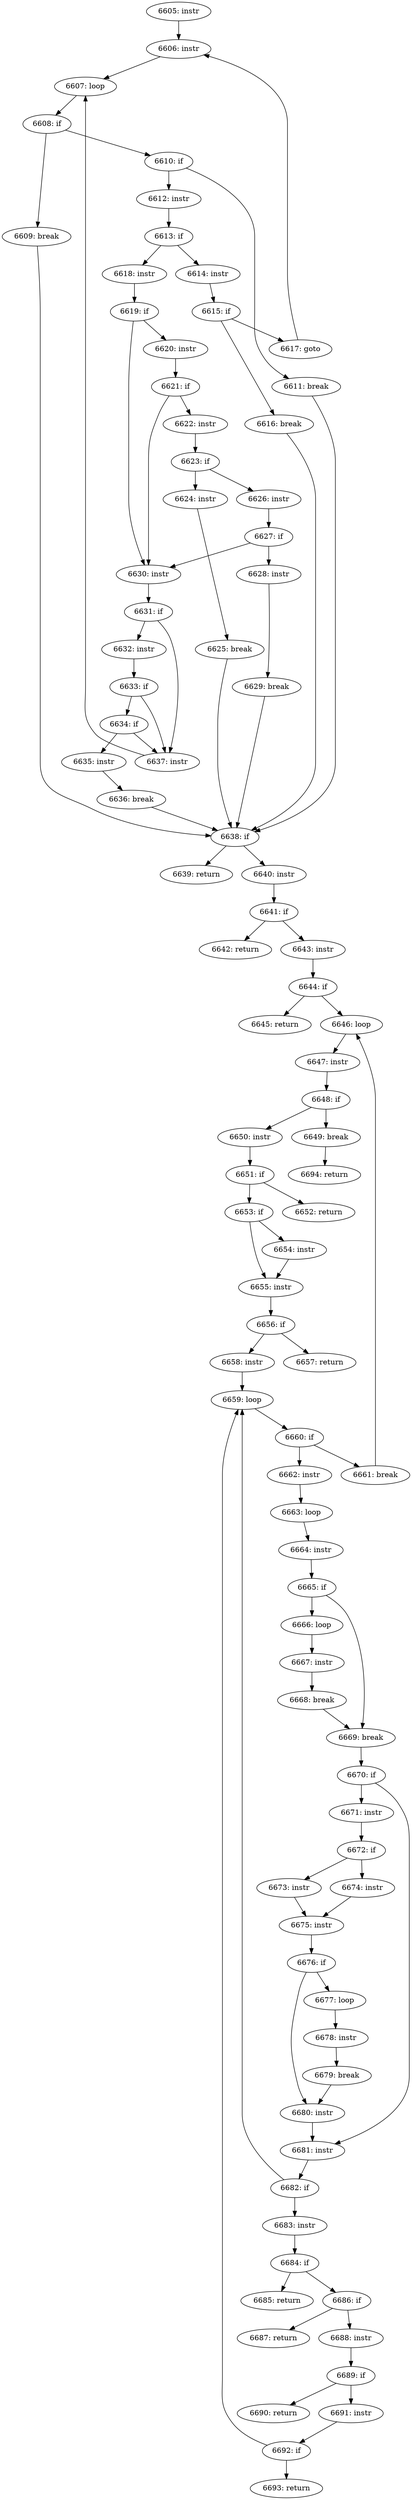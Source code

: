 digraph CFG_tcp_collapse {
6605 [label="6605: instr"]
	6605 -> 6606
6606 [label="6606: instr"]
	6606 -> 6607
6607 [label="6607: loop"]
	6607 -> 6608
6608 [label="6608: if"]
	6608 -> 6610
	6608 -> 6609
6609 [label="6609: break"]
	6609 -> 6638
6610 [label="6610: if"]
	6610 -> 6611
	6610 -> 6612
6611 [label="6611: break"]
	6611 -> 6638
6612 [label="6612: instr"]
	6612 -> 6613
6613 [label="6613: if"]
	6613 -> 6618
	6613 -> 6614
6614 [label="6614: instr"]
	6614 -> 6615
6615 [label="6615: if"]
	6615 -> 6616
	6615 -> 6617
6616 [label="6616: break"]
	6616 -> 6638
6617 [label="6617: goto"]
	6617 -> 6606
6618 [label="6618: instr"]
	6618 -> 6619
6619 [label="6619: if"]
	6619 -> 6630
	6619 -> 6620
6620 [label="6620: instr"]
	6620 -> 6621
6621 [label="6621: if"]
	6621 -> 6630
	6621 -> 6622
6622 [label="6622: instr"]
	6622 -> 6623
6623 [label="6623: if"]
	6623 -> 6624
	6623 -> 6626
6624 [label="6624: instr"]
	6624 -> 6625
6625 [label="6625: break"]
	6625 -> 6638
6626 [label="6626: instr"]
	6626 -> 6627
6627 [label="6627: if"]
	6627 -> 6628
	6627 -> 6630
6628 [label="6628: instr"]
	6628 -> 6629
6629 [label="6629: break"]
	6629 -> 6638
6630 [label="6630: instr"]
	6630 -> 6631
6631 [label="6631: if"]
	6631 -> 6637
	6631 -> 6632
6632 [label="6632: instr"]
	6632 -> 6633
6633 [label="6633: if"]
	6633 -> 6634
	6633 -> 6637
6634 [label="6634: if"]
	6634 -> 6635
	6634 -> 6637
6635 [label="6635: instr"]
	6635 -> 6636
6636 [label="6636: break"]
	6636 -> 6638
6637 [label="6637: instr"]
	6637 -> 6607
6638 [label="6638: if"]
	6638 -> 6639
	6638 -> 6640
6639 [label="6639: return"]
	
6640 [label="6640: instr"]
	6640 -> 6641
6641 [label="6641: if"]
	6641 -> 6642
	6641 -> 6643
6642 [label="6642: return"]
	
6643 [label="6643: instr"]
	6643 -> 6644
6644 [label="6644: if"]
	6644 -> 6645
	6644 -> 6646
6645 [label="6645: return"]
	
6646 [label="6646: loop"]
	6646 -> 6647
6647 [label="6647: instr"]
	6647 -> 6648
6648 [label="6648: if"]
	6648 -> 6650
	6648 -> 6649
6649 [label="6649: break"]
	6649 -> 6694
6650 [label="6650: instr"]
	6650 -> 6651
6651 [label="6651: if"]
	6651 -> 6652
	6651 -> 6653
6652 [label="6652: return"]
	
6653 [label="6653: if"]
	6653 -> 6654
	6653 -> 6655
6654 [label="6654: instr"]
	6654 -> 6655
6655 [label="6655: instr"]
	6655 -> 6656
6656 [label="6656: if"]
	6656 -> 6657
	6656 -> 6658
6657 [label="6657: return"]
	
6658 [label="6658: instr"]
	6658 -> 6659
6659 [label="6659: loop"]
	6659 -> 6660
6660 [label="6660: if"]
	6660 -> 6662
	6660 -> 6661
6661 [label="6661: break"]
	6661 -> 6646
6662 [label="6662: instr"]
	6662 -> 6663
6663 [label="6663: loop"]
	6663 -> 6664
6664 [label="6664: instr"]
	6664 -> 6665
6665 [label="6665: if"]
	6665 -> 6666
	6665 -> 6669
6666 [label="6666: loop"]
	6666 -> 6667
6667 [label="6667: instr"]
	6667 -> 6668
6668 [label="6668: break"]
	6668 -> 6669
6669 [label="6669: break"]
	6669 -> 6670
6670 [label="6670: if"]
	6670 -> 6671
	6670 -> 6681
6671 [label="6671: instr"]
	6671 -> 6672
6672 [label="6672: if"]
	6672 -> 6673
	6672 -> 6674
6673 [label="6673: instr"]
	6673 -> 6675
6674 [label="6674: instr"]
	6674 -> 6675
6675 [label="6675: instr"]
	6675 -> 6676
6676 [label="6676: if"]
	6676 -> 6677
	6676 -> 6680
6677 [label="6677: loop"]
	6677 -> 6678
6678 [label="6678: instr"]
	6678 -> 6679
6679 [label="6679: break"]
	6679 -> 6680
6680 [label="6680: instr"]
	6680 -> 6681
6681 [label="6681: instr"]
	6681 -> 6682
6682 [label="6682: if"]
	6682 -> 6659
	6682 -> 6683
6683 [label="6683: instr"]
	6683 -> 6684
6684 [label="6684: if"]
	6684 -> 6685
	6684 -> 6686
6685 [label="6685: return"]
	
6686 [label="6686: if"]
	6686 -> 6687
	6686 -> 6688
6687 [label="6687: return"]
	
6688 [label="6688: instr"]
	6688 -> 6689
6689 [label="6689: if"]
	6689 -> 6690
	6689 -> 6691
6690 [label="6690: return"]
	
6691 [label="6691: instr"]
	6691 -> 6692
6692 [label="6692: if"]
	6692 -> 6693
	6692 -> 6659
6693 [label="6693: return"]
	
6694 [label="6694: return"]
	
}
